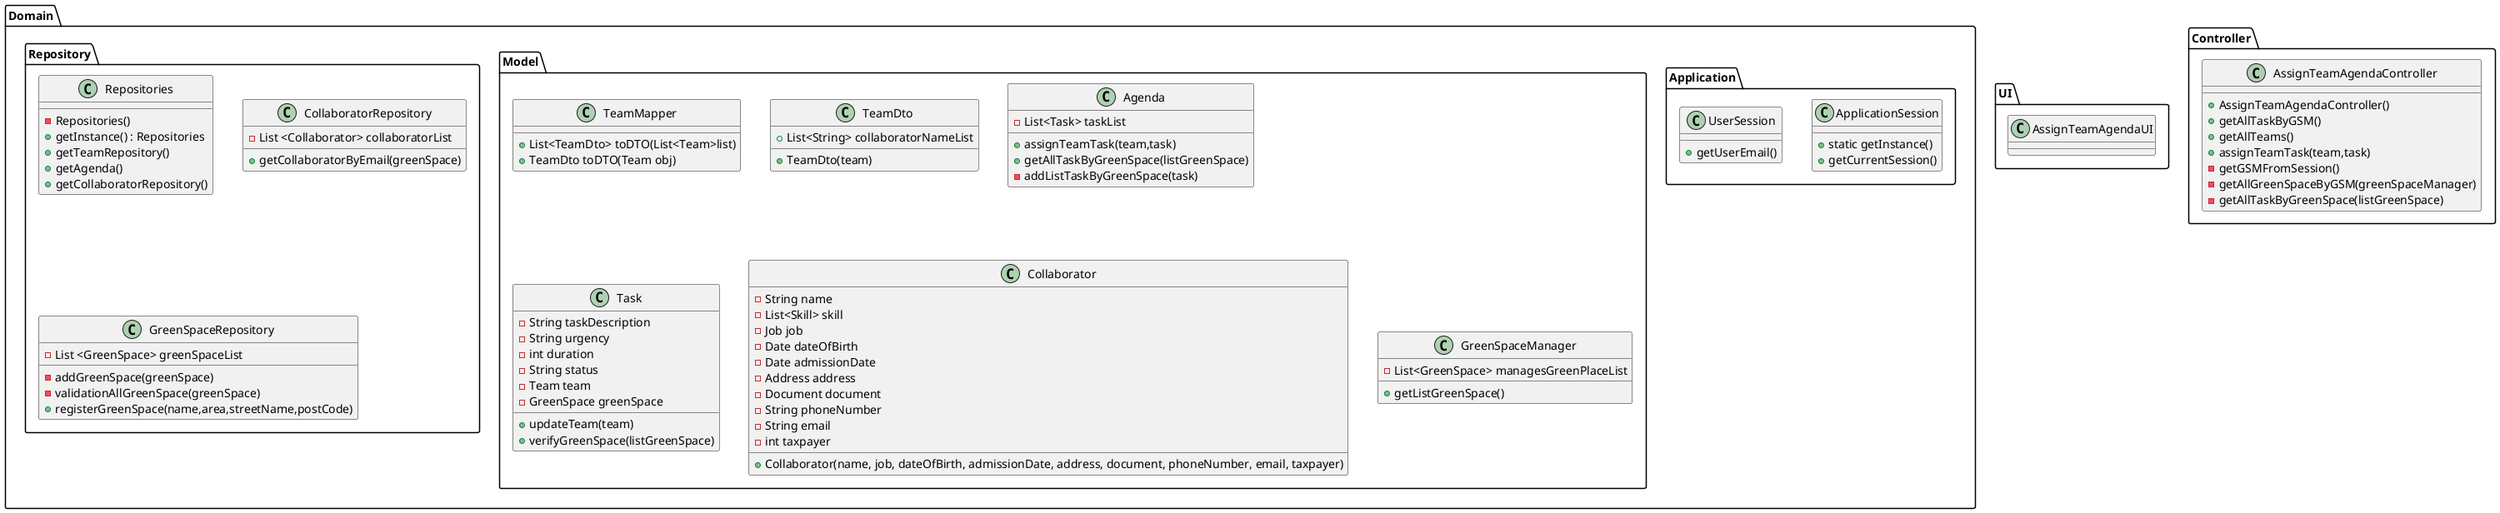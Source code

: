 @startuml
'skinparam monochrome true
skinparam packageStyle rectangle
skinparam shadowing false
skinparam linetype orto

skinparam classAttributeIconSize "1"

'left to right direction

package "UI" <<Folder>> {
    class AssignTeamAgendaUI {
    }
}

package "Controller" <<Folder>> {

    class AssignTeamAgendaController {
        + AssignTeamAgendaController()
        + getAllTaskByGSM()
        + getAllTeams()
        + assignTeamTask(team,task)
        - getGSMFromSession()
        - getAllGreenSpaceByGSM(greenSpaceManager)
        - getAllTaskByGreenSpace(listGreenSpace)
    }

}

'left to right direction
package "Domain" <<Folder>> {

    package "Domain.Application" <<Folder>> {

        class ApplicationSession
        {
            + static getInstance()
            + getCurrentSession()
        }

        class UserSession
        {
            + getUserEmail()
        }
    }

    package "Domain.Model" <<Folder>> {

            class TeamMapper{
                + List<TeamDto> toDTO(List<Team>list)
                + TeamDto toDTO(Team obj)
            }

            class TeamDto{
                + List<String> collaboratorNameList
                + TeamDto(team)
            }

            class Agenda{
                - List<Task> taskList

                + assignTeamTask(team,task)
                + getAllTaskByGreenSpace(listGreenSpace)
                - addListTaskByGreenSpace(task)
            }

            class Task {
                - String taskDescription
                - String urgency
                - int duration
                - String status
                - Team team
                - GreenSpace greenSpace

                + updateTeam(team)
                + verifyGreenSpace(listGreenSpace)

            }

            class Collaborator {
                - String name
                - List<Skill> skill
                - Job job
                - Date dateOfBirth
                - Date admissionDate
                - Address address
                - Document document
                - String phoneNumber
                - String email
                - int taxpayer

                + Collaborator(name, job, dateOfBirth, admissionDate, address, document, phoneNumber, email, taxpayer)
            }

            class GreenSpaceManager {
                - List<GreenSpace> managesGreenPlaceList

                + getListGreenSpace()
            }
    }

    package "Domain.Repository" <<Folder>> {

        class Repositories {

            - Repositories()
            + getInstance() : Repositories
            + getTeamRepository()
            + getAgenda()
            + getCollaboratorRepository()
        }

        class CollaboratorRepository {
            - List <Collaborator> collaboratorList

            + getCollaboratorByEmail(greenSpace)
        }

        class GreenSpaceRepository {
            - List <GreenSpace> greenSpaceList

            - addGreenSpace(greenSpace)
            - validationAllGreenSpace(greenSpace)
            + registerGreenSpace(name,area,streetName,postCode)
        }
    }
}
@enduml